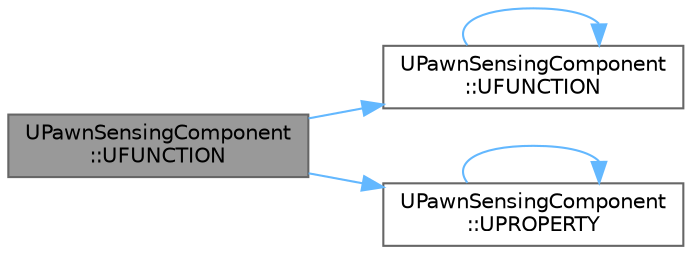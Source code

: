 digraph "UPawnSensingComponent::UFUNCTION"
{
 // INTERACTIVE_SVG=YES
 // LATEX_PDF_SIZE
  bgcolor="transparent";
  edge [fontname=Helvetica,fontsize=10,labelfontname=Helvetica,labelfontsize=10];
  node [fontname=Helvetica,fontsize=10,shape=box,height=0.2,width=0.4];
  rankdir="LR";
  Node1 [id="Node000001",label="UPawnSensingComponent\l::UFUNCTION",height=0.2,width=0.4,color="gray40", fillcolor="grey60", style="filled", fontcolor="black",tooltip=" "];
  Node1 -> Node2 [id="edge1_Node000001_Node000002",color="steelblue1",style="solid",tooltip=" "];
  Node2 [id="Node000002",label="UPawnSensingComponent\l::UFUNCTION",height=0.2,width=0.4,color="grey40", fillcolor="white", style="filled",URL="$d4/dab/classUPawnSensingComponent.html#a5ce7eda9364b195e2836dc55e00216ff",tooltip="Changes the SensingInterval."];
  Node2 -> Node2 [id="edge2_Node000002_Node000002",color="steelblue1",style="solid",tooltip=" "];
  Node1 -> Node3 [id="edge3_Node000001_Node000003",color="steelblue1",style="solid",tooltip=" "];
  Node3 [id="Node000003",label="UPawnSensingComponent\l::UPROPERTY",height=0.2,width=0.4,color="grey40", fillcolor="white", style="filled",URL="$d4/dab/classUPawnSensingComponent.html#a68e7d9dc908c8b78f2143fa78d40f3e1",tooltip="Max distance at which a makenoise(1.0) loudness sound can be heard, regardless of occlusion."];
  Node3 -> Node3 [id="edge4_Node000003_Node000003",color="steelblue1",style="solid",tooltip=" "];
}
